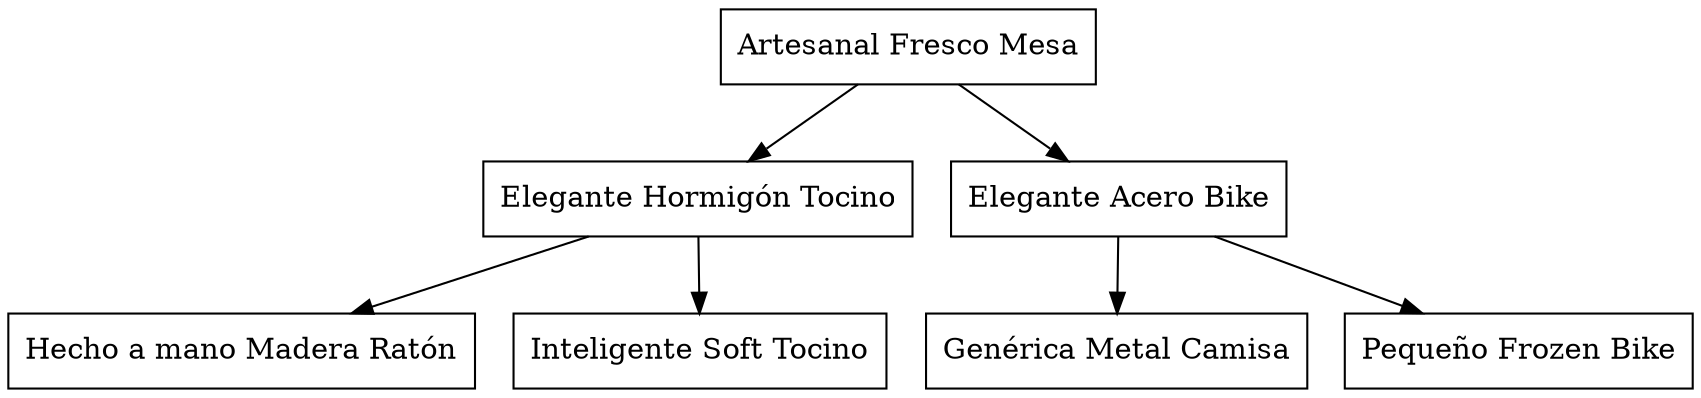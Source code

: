 digraph G{
node[shape="box" shape="record"]
nodo979[label="Artesanal Fresco Mesa"];
nodo977[label="Elegante Hormigón Tocino"];
nodo976[label="Hecho a mano Madera Ratón"];
nodo977->nodo976;
nodo978[label="Inteligente Soft Tocino"];
nodo977->nodo978;
nodo979->nodo977;
nodo981[label="Elegante Acero Bike"];
nodo980[label="Genérica Metal Camisa"];
nodo981->nodo980;
nodo982[label="Pequeño Frozen Bike"];
nodo981->nodo982;
nodo979->nodo981;
}
